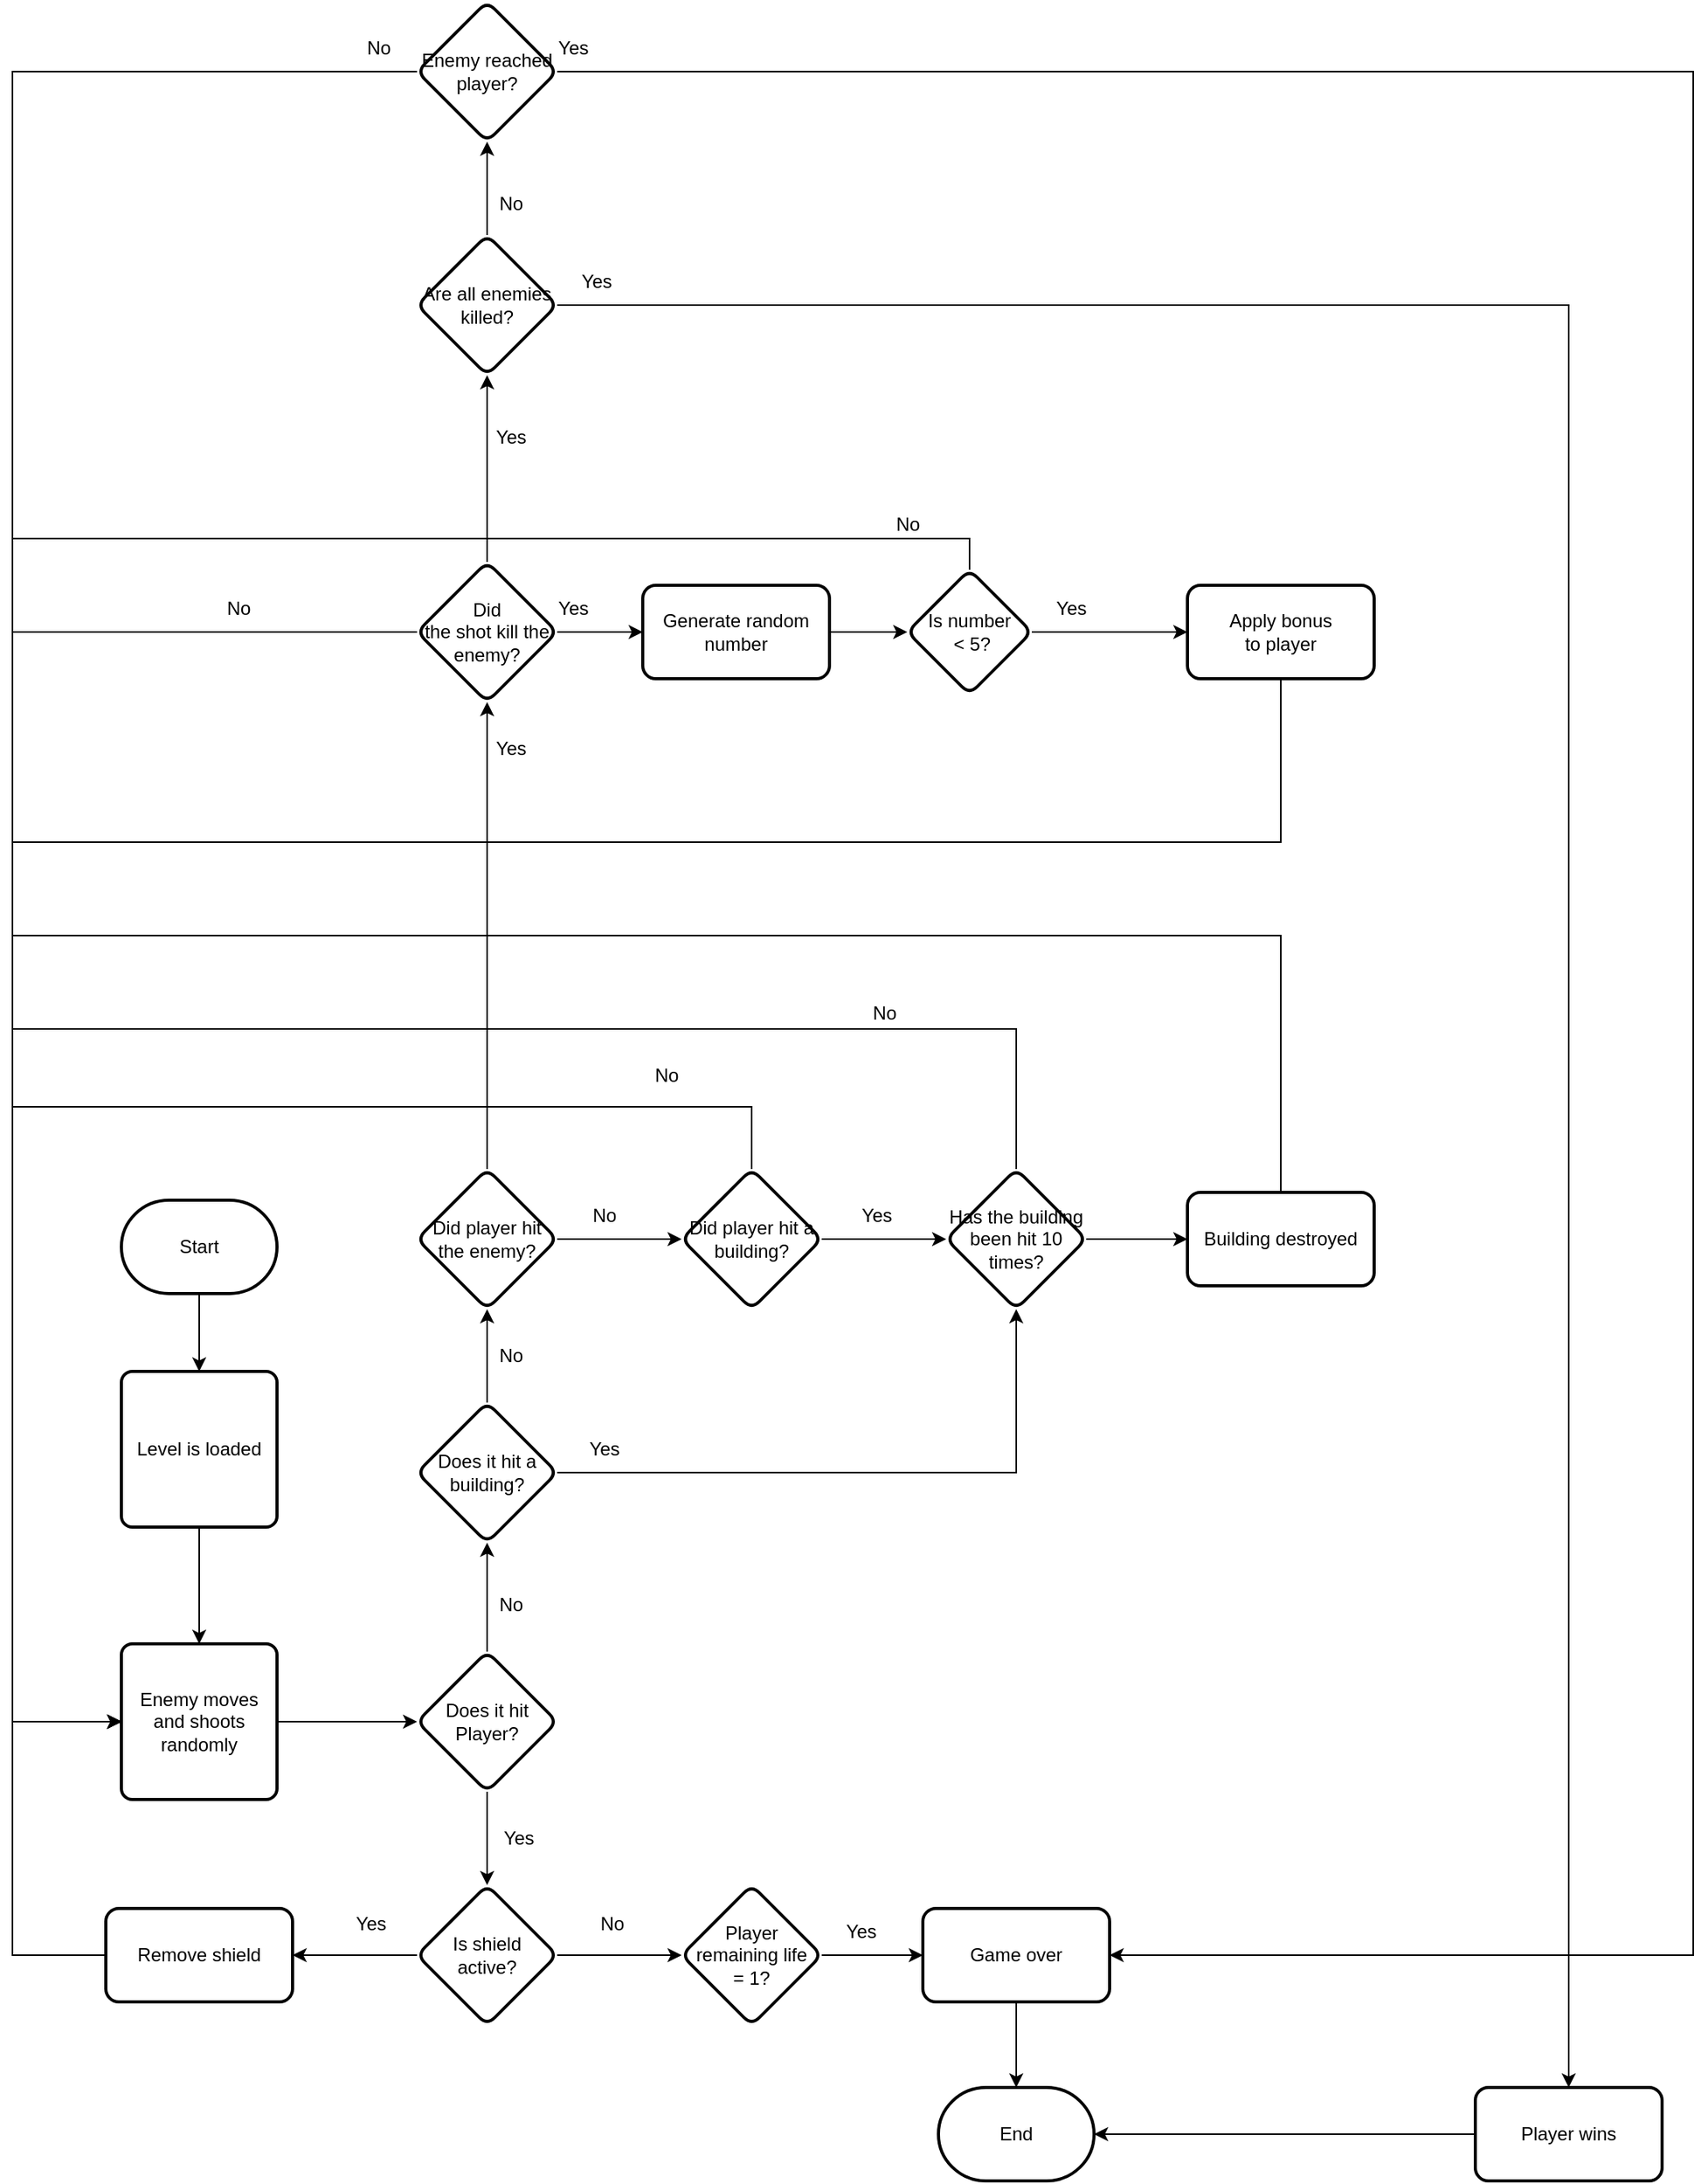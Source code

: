 <mxfile version="13.7.9" type="device"><diagram name="Page-1" id="8ce9d11a-91a2-4d17-14d8-a56ed91bf033"><mxGraphModel dx="1673" dy="1935" grid="1" gridSize="10" guides="1" tooltips="1" connect="1" arrows="1" fold="1" page="1" pageScale="1" pageWidth="1169" pageHeight="827" background="#ffffff" math="0" shadow="0"><root><mxCell id="0"/><mxCell id="1" parent="0"/><mxCell id="_mPz_C1ZdGWGCuncmUYw-3" style="edgeStyle=orthogonalEdgeStyle;rounded=0;orthogonalLoop=1;jettySize=auto;html=1;exitX=0.5;exitY=1;exitDx=0;exitDy=0;exitPerimeter=0;" edge="1" parent="1" source="_mPz_C1ZdGWGCuncmUYw-1" target="_mPz_C1ZdGWGCuncmUYw-2"><mxGeometry relative="1" as="geometry"/></mxCell><mxCell id="_mPz_C1ZdGWGCuncmUYw-1" value="Start" style="strokeWidth=2;html=1;shape=mxgraph.flowchart.terminator;whiteSpace=wrap;" vertex="1" parent="1"><mxGeometry x="80" y="30" width="100" height="60" as="geometry"/></mxCell><mxCell id="_mPz_C1ZdGWGCuncmUYw-6" value="" style="edgeStyle=orthogonalEdgeStyle;rounded=0;orthogonalLoop=1;jettySize=auto;html=1;" edge="1" parent="1" source="_mPz_C1ZdGWGCuncmUYw-2" target="_mPz_C1ZdGWGCuncmUYw-5"><mxGeometry relative="1" as="geometry"/></mxCell><mxCell id="_mPz_C1ZdGWGCuncmUYw-2" value="Level is loaded" style="rounded=1;whiteSpace=wrap;html=1;absoluteArcSize=1;arcSize=14;strokeWidth=2;" vertex="1" parent="1"><mxGeometry x="80" y="140" width="100" height="100" as="geometry"/></mxCell><mxCell id="_mPz_C1ZdGWGCuncmUYw-8" value="" style="edgeStyle=orthogonalEdgeStyle;rounded=0;orthogonalLoop=1;jettySize=auto;html=1;" edge="1" parent="1" source="_mPz_C1ZdGWGCuncmUYw-5" target="_mPz_C1ZdGWGCuncmUYw-7"><mxGeometry relative="1" as="geometry"/></mxCell><mxCell id="_mPz_C1ZdGWGCuncmUYw-5" value="Enemy moves and shoots randomly" style="rounded=1;whiteSpace=wrap;html=1;absoluteArcSize=1;arcSize=14;strokeWidth=2;" vertex="1" parent="1"><mxGeometry x="80" y="315" width="100" height="100" as="geometry"/></mxCell><mxCell id="_mPz_C1ZdGWGCuncmUYw-10" value="" style="edgeStyle=orthogonalEdgeStyle;rounded=0;orthogonalLoop=1;jettySize=auto;html=1;" edge="1" parent="1" source="_mPz_C1ZdGWGCuncmUYw-7" target="_mPz_C1ZdGWGCuncmUYw-9"><mxGeometry relative="1" as="geometry"/></mxCell><mxCell id="_mPz_C1ZdGWGCuncmUYw-26" value="" style="edgeStyle=orthogonalEdgeStyle;rounded=0;orthogonalLoop=1;jettySize=auto;html=1;" edge="1" parent="1" source="_mPz_C1ZdGWGCuncmUYw-7" target="_mPz_C1ZdGWGCuncmUYw-25"><mxGeometry relative="1" as="geometry"/></mxCell><mxCell id="_mPz_C1ZdGWGCuncmUYw-7" value="Does it hit Player?" style="rhombus;whiteSpace=wrap;html=1;rounded=1;strokeWidth=2;arcSize=14;" vertex="1" parent="1"><mxGeometry x="270" y="320" width="90" height="90" as="geometry"/></mxCell><mxCell id="_mPz_C1ZdGWGCuncmUYw-32" style="edgeStyle=orthogonalEdgeStyle;rounded=0;orthogonalLoop=1;jettySize=auto;html=1;exitX=0.5;exitY=0;exitDx=0;exitDy=0;entryX=0.5;entryY=1;entryDx=0;entryDy=0;" edge="1" parent="1" source="_mPz_C1ZdGWGCuncmUYw-9" target="_mPz_C1ZdGWGCuncmUYw-11"><mxGeometry relative="1" as="geometry"><mxPoint x="310" y="110" as="targetPoint"/></mxGeometry></mxCell><mxCell id="_mPz_C1ZdGWGCuncmUYw-48" style="edgeStyle=orthogonalEdgeStyle;rounded=0;orthogonalLoop=1;jettySize=auto;html=1;exitX=1;exitY=0.5;exitDx=0;exitDy=0;entryX=0.5;entryY=1;entryDx=0;entryDy=0;" edge="1" parent="1" source="_mPz_C1ZdGWGCuncmUYw-9" target="_mPz_C1ZdGWGCuncmUYw-38"><mxGeometry relative="1" as="geometry"/></mxCell><mxCell id="_mPz_C1ZdGWGCuncmUYw-9" value="Does it hit a building?" style="rhombus;whiteSpace=wrap;html=1;rounded=1;strokeWidth=2;arcSize=14;" vertex="1" parent="1"><mxGeometry x="270" y="160" width="90" height="90" as="geometry"/></mxCell><mxCell id="_mPz_C1ZdGWGCuncmUYw-14" value="" style="edgeStyle=orthogonalEdgeStyle;rounded=0;orthogonalLoop=1;jettySize=auto;html=1;" edge="1" parent="1" source="_mPz_C1ZdGWGCuncmUYw-11" target="_mPz_C1ZdGWGCuncmUYw-13"><mxGeometry relative="1" as="geometry"/></mxCell><mxCell id="_mPz_C1ZdGWGCuncmUYw-36" value="" style="edgeStyle=orthogonalEdgeStyle;rounded=0;orthogonalLoop=1;jettySize=auto;html=1;" edge="1" parent="1" source="_mPz_C1ZdGWGCuncmUYw-11" target="_mPz_C1ZdGWGCuncmUYw-35"><mxGeometry relative="1" as="geometry"/></mxCell><mxCell id="_mPz_C1ZdGWGCuncmUYw-11" value="Did player hit the enemy?" style="rhombus;whiteSpace=wrap;html=1;rounded=1;strokeWidth=2;arcSize=14;" vertex="1" parent="1"><mxGeometry x="270" y="10" width="90" height="90" as="geometry"/></mxCell><mxCell id="_mPz_C1ZdGWGCuncmUYw-16" value="" style="edgeStyle=orthogonalEdgeStyle;rounded=0;orthogonalLoop=1;jettySize=auto;html=1;" edge="1" parent="1" source="_mPz_C1ZdGWGCuncmUYw-13" target="_mPz_C1ZdGWGCuncmUYw-15"><mxGeometry relative="1" as="geometry"/></mxCell><mxCell id="_mPz_C1ZdGWGCuncmUYw-23" style="edgeStyle=orthogonalEdgeStyle;rounded=0;orthogonalLoop=1;jettySize=auto;html=1;exitX=0;exitY=0.5;exitDx=0;exitDy=0;entryX=0;entryY=0.5;entryDx=0;entryDy=0;" edge="1" parent="1" source="_mPz_C1ZdGWGCuncmUYw-13" target="_mPz_C1ZdGWGCuncmUYw-5"><mxGeometry relative="1" as="geometry"><Array as="points"><mxPoint x="10" y="-335"/><mxPoint x="10" y="365"/></Array></mxGeometry></mxCell><mxCell id="_mPz_C1ZdGWGCuncmUYw-53" value="" style="edgeStyle=orthogonalEdgeStyle;rounded=0;orthogonalLoop=1;jettySize=auto;html=1;" edge="1" parent="1" source="_mPz_C1ZdGWGCuncmUYw-13" target="_mPz_C1ZdGWGCuncmUYw-52"><mxGeometry relative="1" as="geometry"/></mxCell><mxCell id="_mPz_C1ZdGWGCuncmUYw-13" value="Did&lt;br&gt;the shot kill the enemy?" style="rhombus;whiteSpace=wrap;html=1;rounded=1;strokeWidth=2;arcSize=14;" vertex="1" parent="1"><mxGeometry x="270" y="-380" width="90" height="90" as="geometry"/></mxCell><mxCell id="_mPz_C1ZdGWGCuncmUYw-79" value="" style="edgeStyle=orthogonalEdgeStyle;rounded=0;orthogonalLoop=1;jettySize=auto;html=1;" edge="1" parent="1" source="_mPz_C1ZdGWGCuncmUYw-15" target="_mPz_C1ZdGWGCuncmUYw-78"><mxGeometry relative="1" as="geometry"/></mxCell><mxCell id="_mPz_C1ZdGWGCuncmUYw-86" value="" style="edgeStyle=orthogonalEdgeStyle;rounded=0;orthogonalLoop=1;jettySize=auto;html=1;" edge="1" parent="1" source="_mPz_C1ZdGWGCuncmUYw-15" target="_mPz_C1ZdGWGCuncmUYw-85"><mxGeometry relative="1" as="geometry"><Array as="points"><mxPoint x="1010" y="-545"/><mxPoint x="1010" y="340"/></Array></mxGeometry></mxCell><mxCell id="_mPz_C1ZdGWGCuncmUYw-15" value="Are all enemies killed?" style="rhombus;whiteSpace=wrap;html=1;rounded=1;strokeWidth=2;arcSize=14;" vertex="1" parent="1"><mxGeometry x="270" y="-590" width="90" height="90" as="geometry"/></mxCell><mxCell id="_mPz_C1ZdGWGCuncmUYw-17" value="No" style="text;html=1;align=center;verticalAlign=middle;resizable=0;points=[];autosize=1;" vertex="1" parent="1"><mxGeometry x="315" y="280" width="30" height="20" as="geometry"/></mxCell><mxCell id="_mPz_C1ZdGWGCuncmUYw-18" value="No" style="text;html=1;align=center;verticalAlign=middle;resizable=0;points=[];autosize=1;" vertex="1" parent="1"><mxGeometry x="315" y="120" width="30" height="20" as="geometry"/></mxCell><mxCell id="_mPz_C1ZdGWGCuncmUYw-19" value="Yes" style="text;html=1;align=center;verticalAlign=middle;resizable=0;points=[];autosize=1;" vertex="1" parent="1"><mxGeometry x="310" y="-270" width="40" height="20" as="geometry"/></mxCell><mxCell id="_mPz_C1ZdGWGCuncmUYw-20" value="Yes" style="text;html=1;align=center;verticalAlign=middle;resizable=0;points=[];autosize=1;" vertex="1" parent="1"><mxGeometry x="310" y="-470" width="40" height="20" as="geometry"/></mxCell><mxCell id="_mPz_C1ZdGWGCuncmUYw-22" value="No" style="text;html=1;align=center;verticalAlign=middle;resizable=0;points=[];autosize=1;" vertex="1" parent="1"><mxGeometry x="315" y="-620" width="30" height="20" as="geometry"/></mxCell><mxCell id="_mPz_C1ZdGWGCuncmUYw-24" value="No" style="text;html=1;align=center;verticalAlign=middle;resizable=0;points=[];autosize=1;" vertex="1" parent="1"><mxGeometry x="140" y="-360" width="30" height="20" as="geometry"/></mxCell><mxCell id="_mPz_C1ZdGWGCuncmUYw-69" value="" style="edgeStyle=orthogonalEdgeStyle;rounded=0;orthogonalLoop=1;jettySize=auto;html=1;" edge="1" parent="1" source="_mPz_C1ZdGWGCuncmUYw-25" target="_mPz_C1ZdGWGCuncmUYw-68"><mxGeometry relative="1" as="geometry"/></mxCell><mxCell id="_mPz_C1ZdGWGCuncmUYw-73" value="" style="edgeStyle=orthogonalEdgeStyle;rounded=0;orthogonalLoop=1;jettySize=auto;html=1;" edge="1" parent="1" source="_mPz_C1ZdGWGCuncmUYw-25" target="_mPz_C1ZdGWGCuncmUYw-72"><mxGeometry relative="1" as="geometry"/></mxCell><mxCell id="_mPz_C1ZdGWGCuncmUYw-25" value="Is shield &lt;br&gt;active?" style="rhombus;whiteSpace=wrap;html=1;rounded=1;strokeWidth=2;arcSize=14;" vertex="1" parent="1"><mxGeometry x="270" y="470" width="90" height="90" as="geometry"/></mxCell><mxCell id="_mPz_C1ZdGWGCuncmUYw-28" value="Yes" style="text;html=1;align=center;verticalAlign=middle;resizable=0;points=[];autosize=1;" vertex="1" parent="1"><mxGeometry x="315" y="430" width="40" height="20" as="geometry"/></mxCell><mxCell id="_mPz_C1ZdGWGCuncmUYw-39" value="" style="edgeStyle=orthogonalEdgeStyle;rounded=0;orthogonalLoop=1;jettySize=auto;html=1;" edge="1" parent="1" source="_mPz_C1ZdGWGCuncmUYw-35" target="_mPz_C1ZdGWGCuncmUYw-38"><mxGeometry relative="1" as="geometry"/></mxCell><mxCell id="_mPz_C1ZdGWGCuncmUYw-43" style="edgeStyle=orthogonalEdgeStyle;rounded=0;orthogonalLoop=1;jettySize=auto;html=1;exitX=0.5;exitY=0;exitDx=0;exitDy=0;entryX=0;entryY=0.5;entryDx=0;entryDy=0;" edge="1" parent="1" source="_mPz_C1ZdGWGCuncmUYw-35" target="_mPz_C1ZdGWGCuncmUYw-5"><mxGeometry relative="1" as="geometry"><Array as="points"><mxPoint x="485" y="-30"/><mxPoint x="10" y="-30"/><mxPoint x="10" y="365"/></Array></mxGeometry></mxCell><mxCell id="_mPz_C1ZdGWGCuncmUYw-35" value="Did player hit a building?" style="rhombus;whiteSpace=wrap;html=1;rounded=1;strokeWidth=2;arcSize=14;" vertex="1" parent="1"><mxGeometry x="440" y="10" width="90" height="90" as="geometry"/></mxCell><mxCell id="_mPz_C1ZdGWGCuncmUYw-37" value="No" style="text;html=1;align=center;verticalAlign=middle;resizable=0;points=[];autosize=1;" vertex="1" parent="1"><mxGeometry x="375" y="30" width="30" height="20" as="geometry"/></mxCell><mxCell id="_mPz_C1ZdGWGCuncmUYw-40" style="edgeStyle=orthogonalEdgeStyle;rounded=0;orthogonalLoop=1;jettySize=auto;html=1;exitX=0.5;exitY=0;exitDx=0;exitDy=0;entryX=0;entryY=0.5;entryDx=0;entryDy=0;" edge="1" parent="1" source="_mPz_C1ZdGWGCuncmUYw-38" target="_mPz_C1ZdGWGCuncmUYw-5"><mxGeometry relative="1" as="geometry"><Array as="points"><mxPoint x="655" y="-80"/><mxPoint x="10" y="-80"/><mxPoint x="10" y="365"/></Array></mxGeometry></mxCell><mxCell id="_mPz_C1ZdGWGCuncmUYw-46" value="" style="edgeStyle=orthogonalEdgeStyle;rounded=0;orthogonalLoop=1;jettySize=auto;html=1;" edge="1" parent="1" source="_mPz_C1ZdGWGCuncmUYw-38" target="_mPz_C1ZdGWGCuncmUYw-45"><mxGeometry relative="1" as="geometry"/></mxCell><mxCell id="_mPz_C1ZdGWGCuncmUYw-38" value="Has the building been hit 10 times?" style="rhombus;whiteSpace=wrap;html=1;rounded=1;strokeWidth=2;arcSize=14;" vertex="1" parent="1"><mxGeometry x="610" y="10" width="90" height="90" as="geometry"/></mxCell><mxCell id="_mPz_C1ZdGWGCuncmUYw-41" value="No" style="text;html=1;align=center;verticalAlign=middle;resizable=0;points=[];autosize=1;" vertex="1" parent="1"><mxGeometry x="555" y="-100" width="30" height="20" as="geometry"/></mxCell><mxCell id="_mPz_C1ZdGWGCuncmUYw-42" value="Yes" style="text;html=1;align=center;verticalAlign=middle;resizable=0;points=[];autosize=1;" vertex="1" parent="1"><mxGeometry x="545" y="30" width="40" height="20" as="geometry"/></mxCell><mxCell id="_mPz_C1ZdGWGCuncmUYw-44" value="No" style="text;html=1;align=center;verticalAlign=middle;resizable=0;points=[];autosize=1;" vertex="1" parent="1"><mxGeometry x="415" y="-60" width="30" height="20" as="geometry"/></mxCell><mxCell id="_mPz_C1ZdGWGCuncmUYw-47" style="edgeStyle=orthogonalEdgeStyle;rounded=0;orthogonalLoop=1;jettySize=auto;html=1;exitX=0.5;exitY=0;exitDx=0;exitDy=0;entryX=0;entryY=0.5;entryDx=0;entryDy=0;" edge="1" parent="1" source="_mPz_C1ZdGWGCuncmUYw-45" target="_mPz_C1ZdGWGCuncmUYw-5"><mxGeometry relative="1" as="geometry"><Array as="points"><mxPoint x="825" y="-140"/><mxPoint x="10" y="-140"/><mxPoint x="10" y="365"/></Array></mxGeometry></mxCell><mxCell id="_mPz_C1ZdGWGCuncmUYw-45" value="Building destroyed" style="whiteSpace=wrap;html=1;rounded=1;strokeWidth=2;arcSize=14;" vertex="1" parent="1"><mxGeometry x="765" y="25" width="120" height="60" as="geometry"/></mxCell><mxCell id="_mPz_C1ZdGWGCuncmUYw-49" value="Yes" style="text;html=1;align=center;verticalAlign=middle;resizable=0;points=[];autosize=1;" vertex="1" parent="1"><mxGeometry x="370" y="180" width="40" height="20" as="geometry"/></mxCell><mxCell id="_mPz_C1ZdGWGCuncmUYw-55" value="" style="edgeStyle=orthogonalEdgeStyle;rounded=0;orthogonalLoop=1;jettySize=auto;html=1;" edge="1" parent="1" source="_mPz_C1ZdGWGCuncmUYw-52" target="_mPz_C1ZdGWGCuncmUYw-54"><mxGeometry relative="1" as="geometry"/></mxCell><mxCell id="_mPz_C1ZdGWGCuncmUYw-52" value="Generate random number" style="whiteSpace=wrap;html=1;rounded=1;strokeWidth=2;arcSize=14;" vertex="1" parent="1"><mxGeometry x="415" y="-365" width="120" height="60" as="geometry"/></mxCell><mxCell id="_mPz_C1ZdGWGCuncmUYw-58" value="" style="edgeStyle=orthogonalEdgeStyle;rounded=0;orthogonalLoop=1;jettySize=auto;html=1;" edge="1" parent="1" source="_mPz_C1ZdGWGCuncmUYw-54" target="_mPz_C1ZdGWGCuncmUYw-57"><mxGeometry relative="1" as="geometry"/></mxCell><mxCell id="_mPz_C1ZdGWGCuncmUYw-60" style="edgeStyle=orthogonalEdgeStyle;rounded=0;orthogonalLoop=1;jettySize=auto;html=1;exitX=0.5;exitY=0;exitDx=0;exitDy=0;entryX=0;entryY=0.5;entryDx=0;entryDy=0;" edge="1" parent="1" source="_mPz_C1ZdGWGCuncmUYw-54" target="_mPz_C1ZdGWGCuncmUYw-5"><mxGeometry relative="1" as="geometry"><Array as="points"><mxPoint x="625" y="-395"/><mxPoint x="10" y="-395"/><mxPoint x="10" y="365"/></Array></mxGeometry></mxCell><mxCell id="_mPz_C1ZdGWGCuncmUYw-54" value="Is number&lt;br&gt;&amp;nbsp;&amp;lt; 5?" style="rhombus;whiteSpace=wrap;html=1;rounded=1;strokeWidth=2;arcSize=14;" vertex="1" parent="1"><mxGeometry x="585" y="-375" width="80" height="80" as="geometry"/></mxCell><mxCell id="_mPz_C1ZdGWGCuncmUYw-56" value="Yes" style="text;html=1;align=center;verticalAlign=middle;resizable=0;points=[];autosize=1;" vertex="1" parent="1"><mxGeometry x="350" y="-360" width="40" height="20" as="geometry"/></mxCell><mxCell id="_mPz_C1ZdGWGCuncmUYw-62" style="edgeStyle=orthogonalEdgeStyle;rounded=0;orthogonalLoop=1;jettySize=auto;html=1;exitX=0.5;exitY=1;exitDx=0;exitDy=0;entryX=0;entryY=0.5;entryDx=0;entryDy=0;" edge="1" parent="1" source="_mPz_C1ZdGWGCuncmUYw-57" target="_mPz_C1ZdGWGCuncmUYw-5"><mxGeometry relative="1" as="geometry"><Array as="points"><mxPoint x="825" y="-200"/><mxPoint x="10" y="-200"/><mxPoint x="10" y="365"/></Array></mxGeometry></mxCell><mxCell id="_mPz_C1ZdGWGCuncmUYw-57" value="Apply bonus &lt;br&gt;to player" style="whiteSpace=wrap;html=1;rounded=1;strokeWidth=2;arcSize=14;" vertex="1" parent="1"><mxGeometry x="765" y="-365" width="120" height="60" as="geometry"/></mxCell><mxCell id="_mPz_C1ZdGWGCuncmUYw-59" value="Yes" style="text;html=1;align=center;verticalAlign=middle;resizable=0;points=[];autosize=1;" vertex="1" parent="1"><mxGeometry x="670" y="-360" width="40" height="20" as="geometry"/></mxCell><mxCell id="_mPz_C1ZdGWGCuncmUYw-61" value="No" style="text;html=1;align=center;verticalAlign=middle;resizable=0;points=[];autosize=1;" vertex="1" parent="1"><mxGeometry x="570" y="-414" width="30" height="20" as="geometry"/></mxCell><mxCell id="_mPz_C1ZdGWGCuncmUYw-71" style="edgeStyle=orthogonalEdgeStyle;rounded=0;orthogonalLoop=1;jettySize=auto;html=1;exitX=0;exitY=0.5;exitDx=0;exitDy=0;entryX=0;entryY=0.5;entryDx=0;entryDy=0;" edge="1" parent="1" source="_mPz_C1ZdGWGCuncmUYw-68" target="_mPz_C1ZdGWGCuncmUYw-5"><mxGeometry relative="1" as="geometry"><Array as="points"><mxPoint x="10" y="515"/><mxPoint x="10" y="365"/></Array></mxGeometry></mxCell><mxCell id="_mPz_C1ZdGWGCuncmUYw-68" value="Remove shield" style="whiteSpace=wrap;html=1;rounded=1;strokeWidth=2;arcSize=14;" vertex="1" parent="1"><mxGeometry x="70" y="485" width="120" height="60" as="geometry"/></mxCell><mxCell id="_mPz_C1ZdGWGCuncmUYw-70" value="Yes" style="text;html=1;align=center;verticalAlign=middle;resizable=0;points=[];autosize=1;" vertex="1" parent="1"><mxGeometry x="220" y="485" width="40" height="20" as="geometry"/></mxCell><mxCell id="_mPz_C1ZdGWGCuncmUYw-76" value="" style="edgeStyle=orthogonalEdgeStyle;rounded=0;orthogonalLoop=1;jettySize=auto;html=1;" edge="1" parent="1" source="_mPz_C1ZdGWGCuncmUYw-72" target="_mPz_C1ZdGWGCuncmUYw-75"><mxGeometry relative="1" as="geometry"/></mxCell><mxCell id="_mPz_C1ZdGWGCuncmUYw-72" value="Player remaining life&lt;br&gt;= 1?" style="rhombus;whiteSpace=wrap;html=1;rounded=1;strokeWidth=2;arcSize=14;" vertex="1" parent="1"><mxGeometry x="440" y="470" width="90" height="90" as="geometry"/></mxCell><mxCell id="_mPz_C1ZdGWGCuncmUYw-74" value="No" style="text;html=1;align=center;verticalAlign=middle;resizable=0;points=[];autosize=1;" vertex="1" parent="1"><mxGeometry x="380" y="485" width="30" height="20" as="geometry"/></mxCell><mxCell id="_mPz_C1ZdGWGCuncmUYw-89" style="edgeStyle=orthogonalEdgeStyle;rounded=0;orthogonalLoop=1;jettySize=auto;html=1;exitX=0.5;exitY=1;exitDx=0;exitDy=0;entryX=0.5;entryY=0;entryDx=0;entryDy=0;entryPerimeter=0;" edge="1" parent="1" source="_mPz_C1ZdGWGCuncmUYw-75" target="_mPz_C1ZdGWGCuncmUYw-88"><mxGeometry relative="1" as="geometry"/></mxCell><mxCell id="_mPz_C1ZdGWGCuncmUYw-75" value="Game over" style="whiteSpace=wrap;html=1;rounded=1;strokeWidth=2;arcSize=14;" vertex="1" parent="1"><mxGeometry x="595" y="485" width="120" height="60" as="geometry"/></mxCell><mxCell id="_mPz_C1ZdGWGCuncmUYw-77" value="Yes" style="text;html=1;align=center;verticalAlign=middle;resizable=0;points=[];autosize=1;" vertex="1" parent="1"><mxGeometry x="535" y="490" width="40" height="20" as="geometry"/></mxCell><mxCell id="_mPz_C1ZdGWGCuncmUYw-80" style="edgeStyle=orthogonalEdgeStyle;rounded=0;orthogonalLoop=1;jettySize=auto;html=1;exitX=0;exitY=0.5;exitDx=0;exitDy=0;entryX=0;entryY=0.5;entryDx=0;entryDy=0;" edge="1" parent="1" source="_mPz_C1ZdGWGCuncmUYw-78" target="_mPz_C1ZdGWGCuncmUYw-5"><mxGeometry relative="1" as="geometry"><Array as="points"><mxPoint x="10" y="-695"/><mxPoint x="10" y="365"/></Array></mxGeometry></mxCell><mxCell id="_mPz_C1ZdGWGCuncmUYw-82" style="edgeStyle=orthogonalEdgeStyle;rounded=0;orthogonalLoop=1;jettySize=auto;html=1;exitX=1;exitY=0.5;exitDx=0;exitDy=0;entryX=1;entryY=0.5;entryDx=0;entryDy=0;" edge="1" parent="1" source="_mPz_C1ZdGWGCuncmUYw-78" target="_mPz_C1ZdGWGCuncmUYw-75"><mxGeometry relative="1" as="geometry"><mxPoint x="1090.0" y="-695" as="targetPoint"/><Array as="points"><mxPoint x="1090" y="-695"/><mxPoint x="1090" y="515"/></Array></mxGeometry></mxCell><mxCell id="_mPz_C1ZdGWGCuncmUYw-78" value="Enemy reached&lt;br&gt;player?" style="rhombus;whiteSpace=wrap;html=1;rounded=1;strokeWidth=2;arcSize=14;" vertex="1" parent="1"><mxGeometry x="270" y="-740" width="90" height="90" as="geometry"/></mxCell><mxCell id="_mPz_C1ZdGWGCuncmUYw-81" value="No" style="text;html=1;align=center;verticalAlign=middle;resizable=0;points=[];autosize=1;" vertex="1" parent="1"><mxGeometry x="230" y="-720" width="30" height="20" as="geometry"/></mxCell><mxCell id="_mPz_C1ZdGWGCuncmUYw-83" value="Yes" style="text;html=1;align=center;verticalAlign=middle;resizable=0;points=[];autosize=1;" vertex="1" parent="1"><mxGeometry x="350" y="-720" width="40" height="20" as="geometry"/></mxCell><mxCell id="_mPz_C1ZdGWGCuncmUYw-90" style="edgeStyle=orthogonalEdgeStyle;rounded=0;orthogonalLoop=1;jettySize=auto;html=1;exitX=0;exitY=0.5;exitDx=0;exitDy=0;" edge="1" parent="1" source="_mPz_C1ZdGWGCuncmUYw-85" target="_mPz_C1ZdGWGCuncmUYw-88"><mxGeometry relative="1" as="geometry"/></mxCell><mxCell id="_mPz_C1ZdGWGCuncmUYw-85" value="Player wins" style="whiteSpace=wrap;html=1;rounded=1;strokeWidth=2;arcSize=14;" vertex="1" parent="1"><mxGeometry x="950" y="600" width="120" height="60" as="geometry"/></mxCell><mxCell id="_mPz_C1ZdGWGCuncmUYw-87" value="Yes" style="text;html=1;align=center;verticalAlign=middle;resizable=0;points=[];autosize=1;" vertex="1" parent="1"><mxGeometry x="365" y="-570" width="40" height="20" as="geometry"/></mxCell><mxCell id="_mPz_C1ZdGWGCuncmUYw-88" value="End" style="strokeWidth=2;html=1;shape=mxgraph.flowchart.terminator;whiteSpace=wrap;" vertex="1" parent="1"><mxGeometry x="605" y="600" width="100" height="60" as="geometry"/></mxCell></root></mxGraphModel></diagram></mxfile>